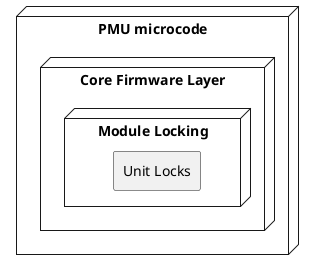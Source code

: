 @startuml "Module Locking Sub-Arch Diagram"
    node "PMU microcode" {
        node "Core Firmware Layer" {
            node "Module Locking" {
                rectangle "Unit Locks"  as lock_unit
            }
        }
    }
@enduml